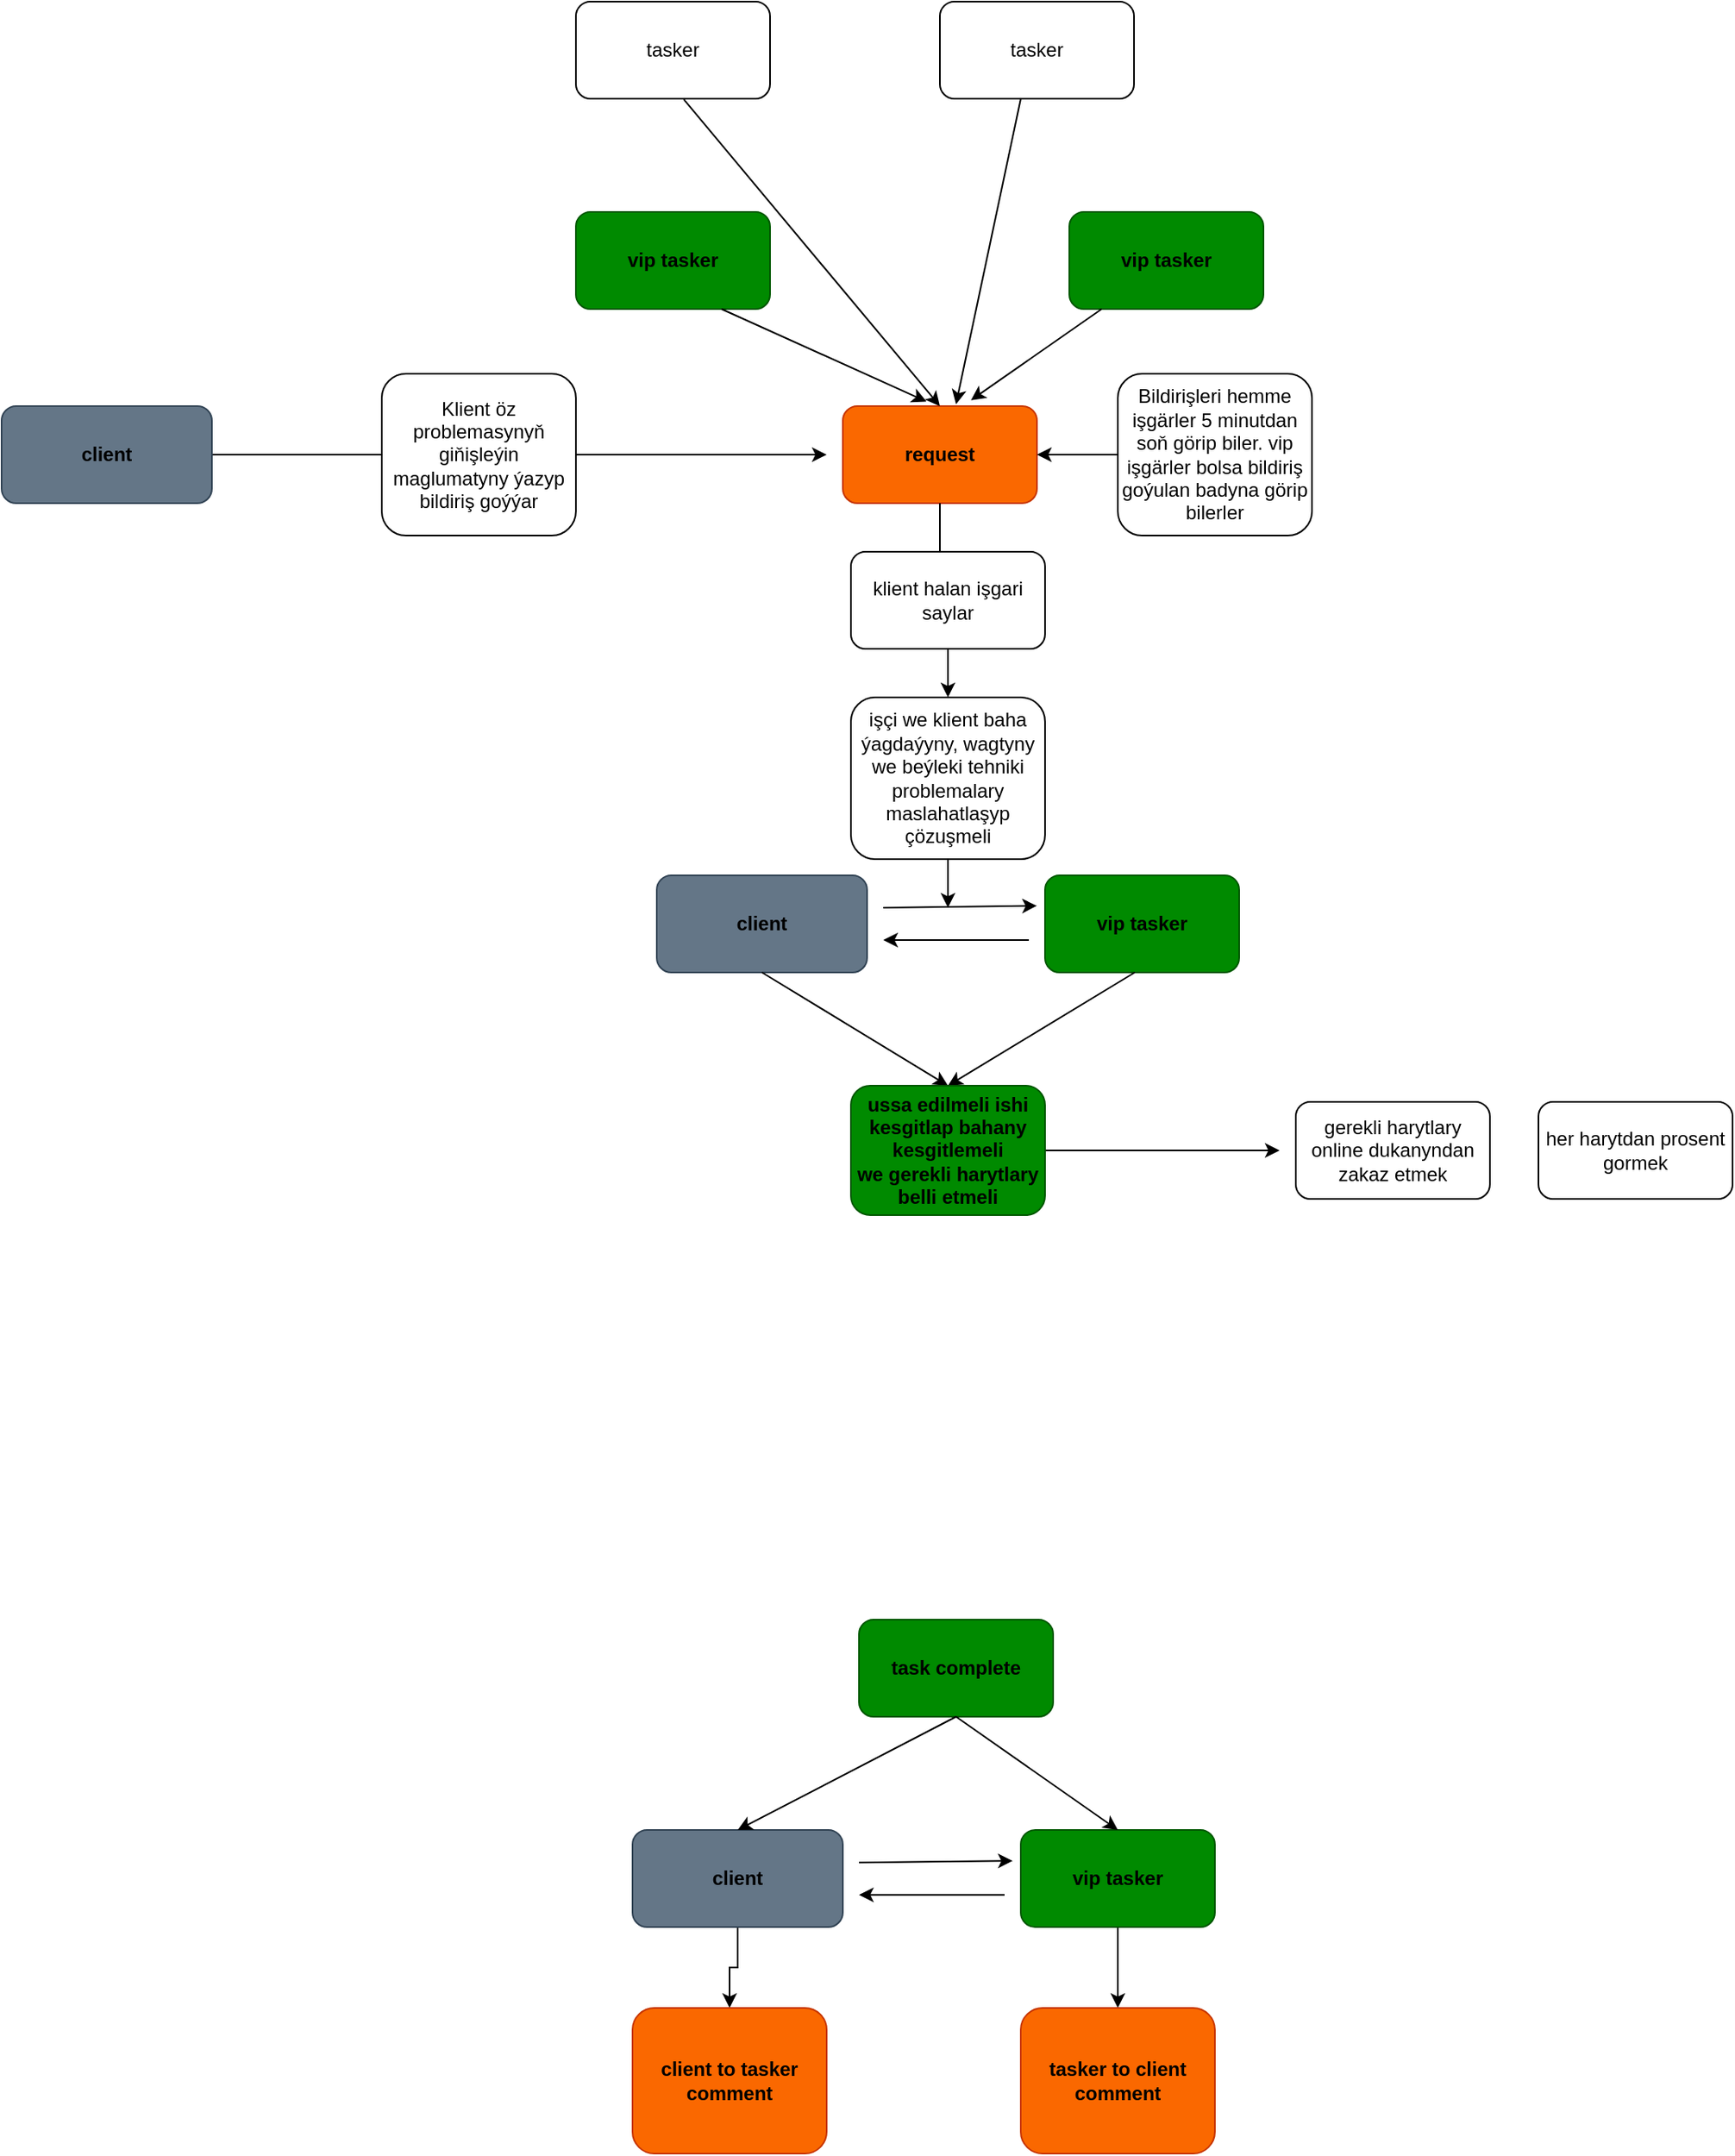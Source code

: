 <mxfile version="22.1.3" type="github">
  <diagram name="Page-1" id="2YBvvXClWsGukQMizWep">
    <mxGraphModel dx="1719" dy="1559" grid="1" gridSize="10" guides="1" tooltips="1" connect="1" arrows="1" fold="1" page="1" pageScale="1" pageWidth="850" pageHeight="1100" math="0" shadow="0">
      <root>
        <mxCell id="0" />
        <mxCell id="1" parent="0" />
        <mxCell id="JjVucMFV8raFjN2I7-2m-4" style="edgeStyle=orthogonalEdgeStyle;rounded=0;orthogonalLoop=1;jettySize=auto;html=1;" edge="1" parent="1" source="JjVucMFV8raFjN2I7-2m-3">
          <mxGeometry relative="1" as="geometry">
            <mxPoint x="460" y="210" as="targetPoint" />
          </mxGeometry>
        </mxCell>
        <mxCell id="JjVucMFV8raFjN2I7-2m-3" value="&lt;font color=&quot;#000000&quot;&gt;&lt;b&gt;client&lt;/b&gt;&lt;/font&gt;" style="rounded=1;whiteSpace=wrap;html=1;fillColor=#647687;strokeColor=#314354;fontColor=#ffffff;" vertex="1" parent="1">
          <mxGeometry x="-50" y="180" width="130" height="60" as="geometry" />
        </mxCell>
        <mxCell id="JjVucMFV8raFjN2I7-2m-5" value="&lt;b&gt;request&lt;/b&gt;" style="rounded=1;whiteSpace=wrap;html=1;fillColor=#fa6800;fontColor=#000000;strokeColor=#C73500;" vertex="1" parent="1">
          <mxGeometry x="470" y="180" width="120" height="60" as="geometry" />
        </mxCell>
        <mxCell id="JjVucMFV8raFjN2I7-2m-6" value="&lt;b&gt;&lt;font color=&quot;#000000&quot;&gt;vip tasker&lt;/font&gt;&lt;/b&gt;" style="rounded=1;whiteSpace=wrap;html=1;fillColor=#008a00;fontColor=#ffffff;strokeColor=#005700;" vertex="1" parent="1">
          <mxGeometry x="305" y="60" width="120" height="60" as="geometry" />
        </mxCell>
        <mxCell id="JjVucMFV8raFjN2I7-2m-8" value="" style="endArrow=classic;html=1;rounded=0;exitX=0.75;exitY=1;exitDx=0;exitDy=0;entryX=0.431;entryY=-0.047;entryDx=0;entryDy=0;entryPerimeter=0;" edge="1" parent="1" source="JjVucMFV8raFjN2I7-2m-6" target="JjVucMFV8raFjN2I7-2m-5">
          <mxGeometry width="50" height="50" relative="1" as="geometry">
            <mxPoint x="500" y="200" as="sourcePoint" />
            <mxPoint x="550" y="150" as="targetPoint" />
          </mxGeometry>
        </mxCell>
        <mxCell id="JjVucMFV8raFjN2I7-2m-9" value="tasker" style="rounded=1;whiteSpace=wrap;html=1;" vertex="1" parent="1">
          <mxGeometry x="305" y="-70" width="120" height="60" as="geometry" />
        </mxCell>
        <mxCell id="JjVucMFV8raFjN2I7-2m-10" value="&lt;font color=&quot;#000000&quot;&gt;&lt;b&gt;vip tasker&lt;/b&gt;&lt;/font&gt;" style="rounded=1;whiteSpace=wrap;html=1;fillColor=#008a00;fontColor=#ffffff;strokeColor=#005700;" vertex="1" parent="1">
          <mxGeometry x="610" y="60" width="120" height="60" as="geometry" />
        </mxCell>
        <mxCell id="JjVucMFV8raFjN2I7-2m-12" value="" style="endArrow=classic;html=1;rounded=0;exitX=0.75;exitY=1;exitDx=0;exitDy=0;entryX=0.66;entryY=-0.061;entryDx=0;entryDy=0;entryPerimeter=0;" edge="1" parent="1" target="JjVucMFV8raFjN2I7-2m-5">
          <mxGeometry width="50" height="50" relative="1" as="geometry">
            <mxPoint x="630" y="120" as="sourcePoint" />
            <mxPoint x="757" y="177" as="targetPoint" />
          </mxGeometry>
        </mxCell>
        <mxCell id="JjVucMFV8raFjN2I7-2m-13" value="" style="endArrow=classic;html=1;rounded=0;exitX=0.556;exitY=1.008;exitDx=0;exitDy=0;entryX=0.5;entryY=0;entryDx=0;entryDy=0;exitPerimeter=0;" edge="1" parent="1" source="JjVucMFV8raFjN2I7-2m-9" target="JjVucMFV8raFjN2I7-2m-5">
          <mxGeometry width="50" height="50" relative="1" as="geometry">
            <mxPoint x="343" y="3" as="sourcePoint" />
            <mxPoint x="470" y="60" as="targetPoint" />
          </mxGeometry>
        </mxCell>
        <mxCell id="JjVucMFV8raFjN2I7-2m-14" value="tasker" style="rounded=1;whiteSpace=wrap;html=1;" vertex="1" parent="1">
          <mxGeometry x="530" y="-70" width="120" height="60" as="geometry" />
        </mxCell>
        <mxCell id="JjVucMFV8raFjN2I7-2m-15" value="" style="endArrow=classic;html=1;rounded=0;entryX=0.583;entryY=-0.019;entryDx=0;entryDy=0;entryPerimeter=0;" edge="1" parent="1" target="JjVucMFV8raFjN2I7-2m-5">
          <mxGeometry width="50" height="50" relative="1" as="geometry">
            <mxPoint x="580" y="-10" as="sourcePoint" />
            <mxPoint x="609" y="170" as="targetPoint" />
          </mxGeometry>
        </mxCell>
        <mxCell id="JjVucMFV8raFjN2I7-2m-16" value="&lt;font color=&quot;#000000&quot;&gt;&lt;b&gt;vip tasker&lt;/b&gt;&lt;/font&gt;" style="rounded=1;whiteSpace=wrap;html=1;fillColor=#008a00;fontColor=#ffffff;strokeColor=#005700;" vertex="1" parent="1">
          <mxGeometry x="595" y="470" width="120" height="60" as="geometry" />
        </mxCell>
        <mxCell id="JjVucMFV8raFjN2I7-2m-17" value="&lt;font color=&quot;#000000&quot;&gt;&lt;b&gt;client&lt;/b&gt;&lt;/font&gt;" style="rounded=1;whiteSpace=wrap;html=1;fillColor=#647687;strokeColor=#314354;fontColor=#ffffff;" vertex="1" parent="1">
          <mxGeometry x="355" y="470" width="130" height="60" as="geometry" />
        </mxCell>
        <mxCell id="JjVucMFV8raFjN2I7-2m-21" value="" style="endArrow=classic;html=1;rounded=0;entryX=-0.042;entryY=0.314;entryDx=0;entryDy=0;entryPerimeter=0;" edge="1" parent="1" target="JjVucMFV8raFjN2I7-2m-16">
          <mxGeometry width="50" height="50" relative="1" as="geometry">
            <mxPoint x="495" y="490" as="sourcePoint" />
            <mxPoint x="545" y="440" as="targetPoint" />
          </mxGeometry>
        </mxCell>
        <mxCell id="JjVucMFV8raFjN2I7-2m-23" value="" style="endArrow=classic;html=1;rounded=0;" edge="1" parent="1">
          <mxGeometry width="50" height="50" relative="1" as="geometry">
            <mxPoint x="585" y="510" as="sourcePoint" />
            <mxPoint x="495" y="510" as="targetPoint" />
          </mxGeometry>
        </mxCell>
        <mxCell id="JjVucMFV8raFjN2I7-2m-26" value="&lt;b&gt;&lt;font color=&quot;#000000&quot;&gt;task complete&lt;/font&gt;&lt;/b&gt;" style="rounded=1;whiteSpace=wrap;html=1;fillColor=#008a00;fontColor=#ffffff;strokeColor=#005700;" vertex="1" parent="1">
          <mxGeometry x="480" y="930" width="120" height="60" as="geometry" />
        </mxCell>
        <mxCell id="JjVucMFV8raFjN2I7-2m-28" value="" style="endArrow=classic;html=1;rounded=0;exitX=0.5;exitY=1;exitDx=0;exitDy=0;entryX=0.5;entryY=0;entryDx=0;entryDy=0;" edge="1" parent="1" source="JjVucMFV8raFjN2I7-2m-17" target="JjVucMFV8raFjN2I7-2m-53">
          <mxGeometry width="50" height="50" relative="1" as="geometry">
            <mxPoint x="445" y="600" as="sourcePoint" />
            <mxPoint x="495" y="550" as="targetPoint" />
          </mxGeometry>
        </mxCell>
        <mxCell id="JjVucMFV8raFjN2I7-2m-29" value="" style="endArrow=classic;html=1;rounded=0;exitX=0.535;exitY=1.055;exitDx=0;exitDy=0;exitPerimeter=0;entryX=0.5;entryY=0;entryDx=0;entryDy=0;" edge="1" parent="1" target="JjVucMFV8raFjN2I7-2m-53">
          <mxGeometry width="50" height="50" relative="1" as="geometry">
            <mxPoint x="650.5" y="530" as="sourcePoint" />
            <mxPoint x="545" y="600" as="targetPoint" />
          </mxGeometry>
        </mxCell>
        <mxCell id="JjVucMFV8raFjN2I7-2m-37" style="edgeStyle=orthogonalEdgeStyle;rounded=0;orthogonalLoop=1;jettySize=auto;html=1;" edge="1" parent="1" source="JjVucMFV8raFjN2I7-2m-31" target="JjVucMFV8raFjN2I7-2m-36">
          <mxGeometry relative="1" as="geometry" />
        </mxCell>
        <mxCell id="JjVucMFV8raFjN2I7-2m-31" value="&lt;font color=&quot;#000000&quot;&gt;&lt;b&gt;vip tasker&lt;/b&gt;&lt;/font&gt;" style="rounded=1;whiteSpace=wrap;html=1;fillColor=#008a00;fontColor=#ffffff;strokeColor=#005700;" vertex="1" parent="1">
          <mxGeometry x="580" y="1060" width="120" height="60" as="geometry" />
        </mxCell>
        <mxCell id="JjVucMFV8raFjN2I7-2m-42" style="edgeStyle=orthogonalEdgeStyle;rounded=0;orthogonalLoop=1;jettySize=auto;html=1;entryX=0.5;entryY=0;entryDx=0;entryDy=0;" edge="1" parent="1" source="JjVucMFV8raFjN2I7-2m-32" target="JjVucMFV8raFjN2I7-2m-35">
          <mxGeometry relative="1" as="geometry" />
        </mxCell>
        <mxCell id="JjVucMFV8raFjN2I7-2m-32" value="&lt;font color=&quot;#000000&quot;&gt;&lt;b&gt;client&lt;/b&gt;&lt;/font&gt;" style="rounded=1;whiteSpace=wrap;html=1;fillColor=#647687;strokeColor=#314354;fontColor=#ffffff;" vertex="1" parent="1">
          <mxGeometry x="340" y="1060" width="130" height="60" as="geometry" />
        </mxCell>
        <mxCell id="JjVucMFV8raFjN2I7-2m-33" value="" style="endArrow=classic;html=1;rounded=0;entryX=-0.042;entryY=0.314;entryDx=0;entryDy=0;entryPerimeter=0;" edge="1" parent="1">
          <mxGeometry width="50" height="50" relative="1" as="geometry">
            <mxPoint x="480" y="1080.08" as="sourcePoint" />
            <mxPoint x="575" y="1079.08" as="targetPoint" />
          </mxGeometry>
        </mxCell>
        <mxCell id="JjVucMFV8raFjN2I7-2m-34" value="" style="endArrow=classic;html=1;rounded=0;" edge="1" parent="1">
          <mxGeometry width="50" height="50" relative="1" as="geometry">
            <mxPoint x="570" y="1100.08" as="sourcePoint" />
            <mxPoint x="480" y="1100.08" as="targetPoint" />
          </mxGeometry>
        </mxCell>
        <mxCell id="JjVucMFV8raFjN2I7-2m-35" value="&lt;b&gt;client to tasker comment&lt;/b&gt;" style="rounded=1;whiteSpace=wrap;html=1;fillColor=#fa6800;fontColor=#000000;strokeColor=#C73500;" vertex="1" parent="1">
          <mxGeometry x="340" y="1170" width="120" height="90" as="geometry" />
        </mxCell>
        <mxCell id="JjVucMFV8raFjN2I7-2m-36" value="&lt;b&gt;tasker to client comment&lt;/b&gt;" style="rounded=1;whiteSpace=wrap;html=1;fillColor=#fa6800;fontColor=#000000;strokeColor=#C73500;" vertex="1" parent="1">
          <mxGeometry x="580" y="1170" width="120" height="90" as="geometry" />
        </mxCell>
        <mxCell id="JjVucMFV8raFjN2I7-2m-43" value="" style="endArrow=classic;html=1;rounded=0;exitX=0.5;exitY=1;exitDx=0;exitDy=0;entryX=0.5;entryY=0;entryDx=0;entryDy=0;" edge="1" parent="1" source="JjVucMFV8raFjN2I7-2m-26" target="JjVucMFV8raFjN2I7-2m-31">
          <mxGeometry width="50" height="50" relative="1" as="geometry">
            <mxPoint x="590" y="970" as="sourcePoint" />
            <mxPoint x="640" y="920" as="targetPoint" />
          </mxGeometry>
        </mxCell>
        <mxCell id="JjVucMFV8raFjN2I7-2m-44" value="" style="endArrow=classic;html=1;rounded=0;exitX=0.5;exitY=1;exitDx=0;exitDy=0;entryX=0.5;entryY=0;entryDx=0;entryDy=0;" edge="1" parent="1" target="JjVucMFV8raFjN2I7-2m-32">
          <mxGeometry width="50" height="50" relative="1" as="geometry">
            <mxPoint x="540" y="990" as="sourcePoint" />
            <mxPoint x="640" y="1060" as="targetPoint" />
          </mxGeometry>
        </mxCell>
        <mxCell id="JjVucMFV8raFjN2I7-2m-46" value="Klient öz problemasynyň giňişleýin maglumatyny ýazyp bildiriş goýýar" style="rounded=1;whiteSpace=wrap;html=1;" vertex="1" parent="1">
          <mxGeometry x="185" y="160" width="120" height="100" as="geometry" />
        </mxCell>
        <mxCell id="JjVucMFV8raFjN2I7-2m-48" style="edgeStyle=orthogonalEdgeStyle;rounded=0;orthogonalLoop=1;jettySize=auto;html=1;" edge="1" parent="1" source="JjVucMFV8raFjN2I7-2m-47" target="JjVucMFV8raFjN2I7-2m-5">
          <mxGeometry relative="1" as="geometry" />
        </mxCell>
        <mxCell id="JjVucMFV8raFjN2I7-2m-47" value="Bildirişleri hemme işgärler 5 minutdan soň görip biler. vip işgärler bolsa bildiriş goýulan badyna görip bilerler" style="rounded=1;whiteSpace=wrap;html=1;" vertex="1" parent="1">
          <mxGeometry x="640" y="160" width="120" height="100" as="geometry" />
        </mxCell>
        <mxCell id="JjVucMFV8raFjN2I7-2m-50" value="" style="edgeStyle=orthogonalEdgeStyle;rounded=0;orthogonalLoop=1;jettySize=auto;html=1;" edge="1" parent="1" source="JjVucMFV8raFjN2I7-2m-5" target="JjVucMFV8raFjN2I7-2m-49">
          <mxGeometry relative="1" as="geometry">
            <mxPoint x="530" y="380" as="targetPoint" />
            <mxPoint x="530" y="240" as="sourcePoint" />
          </mxGeometry>
        </mxCell>
        <mxCell id="JjVucMFV8raFjN2I7-2m-51" style="edgeStyle=orthogonalEdgeStyle;rounded=0;orthogonalLoop=1;jettySize=auto;html=1;" edge="1" parent="1" source="JjVucMFV8raFjN2I7-2m-49">
          <mxGeometry relative="1" as="geometry">
            <mxPoint x="535" y="490" as="targetPoint" />
          </mxGeometry>
        </mxCell>
        <mxCell id="JjVucMFV8raFjN2I7-2m-49" value="işçi we klient baha ýagdaýyny, wagtyny we beýleki tehniki problemalary maslahatlaşyp çözuşmeli" style="rounded=1;whiteSpace=wrap;html=1;" vertex="1" parent="1">
          <mxGeometry x="475" y="360" width="120" height="100" as="geometry" />
        </mxCell>
        <mxCell id="JjVucMFV8raFjN2I7-2m-52" value="klient halan işgari saylar" style="rounded=1;whiteSpace=wrap;html=1;" vertex="1" parent="1">
          <mxGeometry x="475" y="270" width="120" height="60" as="geometry" />
        </mxCell>
        <mxCell id="JjVucMFV8raFjN2I7-2m-54" style="edgeStyle=orthogonalEdgeStyle;rounded=0;orthogonalLoop=1;jettySize=auto;html=1;" edge="1" parent="1" source="JjVucMFV8raFjN2I7-2m-53">
          <mxGeometry relative="1" as="geometry">
            <mxPoint x="740" y="640" as="targetPoint" />
          </mxGeometry>
        </mxCell>
        <mxCell id="JjVucMFV8raFjN2I7-2m-53" value="&lt;b&gt;&lt;font color=&quot;#000000&quot;&gt;ussa edilmeli ishi kesgitlap bahany kesgitlemeli&lt;br&gt;we gerekli harytlary belli etmeli&lt;br&gt;&lt;/font&gt;&lt;/b&gt;" style="rounded=1;whiteSpace=wrap;html=1;fillColor=#008a00;fontColor=#ffffff;strokeColor=#005700;" vertex="1" parent="1">
          <mxGeometry x="475" y="600" width="120" height="80" as="geometry" />
        </mxCell>
        <mxCell id="JjVucMFV8raFjN2I7-2m-55" value="gerekli harytlary online dukanyndan zakaz etmek" style="rounded=1;whiteSpace=wrap;html=1;" vertex="1" parent="1">
          <mxGeometry x="750" y="610" width="120" height="60" as="geometry" />
        </mxCell>
        <mxCell id="JjVucMFV8raFjN2I7-2m-56" value="her harytdan prosent gormek" style="rounded=1;whiteSpace=wrap;html=1;" vertex="1" parent="1">
          <mxGeometry x="900" y="610" width="120" height="60" as="geometry" />
        </mxCell>
      </root>
    </mxGraphModel>
  </diagram>
</mxfile>
